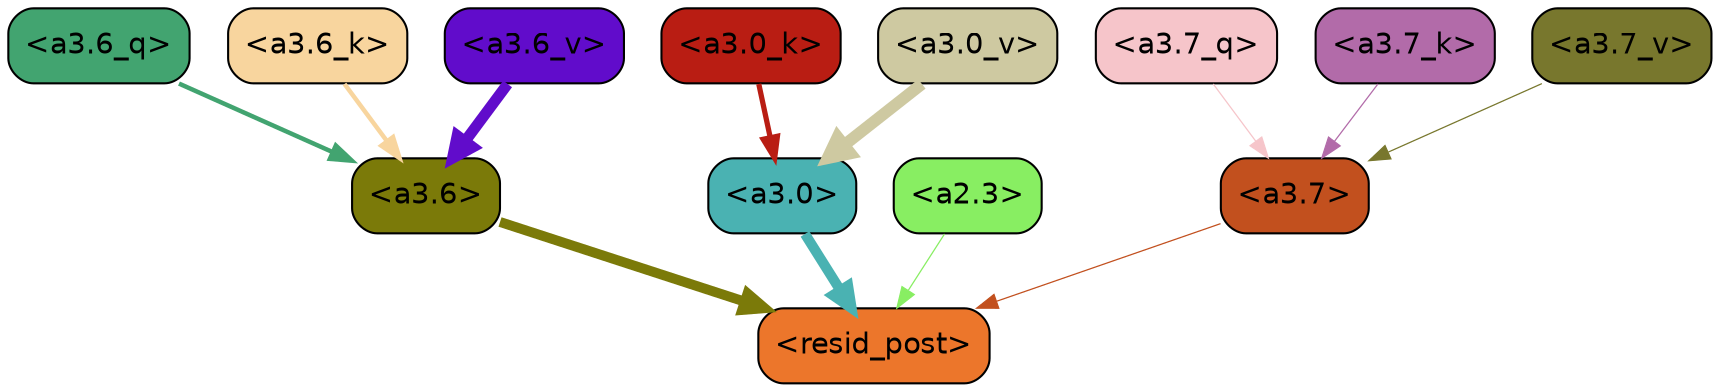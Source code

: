 strict digraph "" {
	graph [bgcolor=transparent,
		layout=dot,
		overlap=false,
		splines=true
	];
	"<a3.7>"	[color=black,
		fillcolor="#c2501e",
		fontname=Helvetica,
		shape=box,
		style="filled, rounded"];
	"<resid_post>"	[color=black,
		fillcolor="#ec762b",
		fontname=Helvetica,
		shape=box,
		style="filled, rounded"];
	"<a3.7>" -> "<resid_post>"	[color="#c2501e",
		penwidth=0.6];
	"<a3.6>"	[color=black,
		fillcolor="#7b7a09",
		fontname=Helvetica,
		shape=box,
		style="filled, rounded"];
	"<a3.6>" -> "<resid_post>"	[color="#7b7a09",
		penwidth=4.753257989883423];
	"<a3.0>"	[color=black,
		fillcolor="#4ab2b2",
		fontname=Helvetica,
		shape=box,
		style="filled, rounded"];
	"<a3.0>" -> "<resid_post>"	[color="#4ab2b2",
		penwidth=4.90053927898407];
	"<a2.3>"	[color=black,
		fillcolor="#88ee62",
		fontname=Helvetica,
		shape=box,
		style="filled, rounded"];
	"<a2.3>" -> "<resid_post>"	[color="#88ee62",
		penwidth=0.6];
	"<a3.7_q>"	[color=black,
		fillcolor="#f6c5ca",
		fontname=Helvetica,
		shape=box,
		style="filled, rounded"];
	"<a3.7_q>" -> "<a3.7>"	[color="#f6c5ca",
		penwidth=0.6];
	"<a3.6_q>"	[color=black,
		fillcolor="#42a470",
		fontname=Helvetica,
		shape=box,
		style="filled, rounded"];
	"<a3.6_q>" -> "<a3.6>"	[color="#42a470",
		penwidth=2.160832464694977];
	"<a3.7_k>"	[color=black,
		fillcolor="#b26ba9",
		fontname=Helvetica,
		shape=box,
		style="filled, rounded"];
	"<a3.7_k>" -> "<a3.7>"	[color="#b26ba9",
		penwidth=0.6];
	"<a3.6_k>"	[color=black,
		fillcolor="#f8d59e",
		fontname=Helvetica,
		shape=box,
		style="filled, rounded"];
	"<a3.6_k>" -> "<a3.6>"	[color="#f8d59e",
		penwidth=2.13908451795578];
	"<a3.0_k>"	[color=black,
		fillcolor="#b91d13",
		fontname=Helvetica,
		shape=box,
		style="filled, rounded"];
	"<a3.0_k>" -> "<a3.0>"	[color="#b91d13",
		penwidth=2.520303964614868];
	"<a3.7_v>"	[color=black,
		fillcolor="#78772d",
		fontname=Helvetica,
		shape=box,
		style="filled, rounded"];
	"<a3.7_v>" -> "<a3.7>"	[color="#78772d",
		penwidth=0.6];
	"<a3.6_v>"	[color=black,
		fillcolor="#610ccb",
		fontname=Helvetica,
		shape=box,
		style="filled, rounded"];
	"<a3.6_v>" -> "<a3.6>"	[color="#610ccb",
		penwidth=5.297133803367615];
	"<a3.0_v>"	[color=black,
		fillcolor="#cec9a1",
		fontname=Helvetica,
		shape=box,
		style="filled, rounded"];
	"<a3.0_v>" -> "<a3.0>"	[color="#cec9a1",
		penwidth=5.680712580680847];
}
